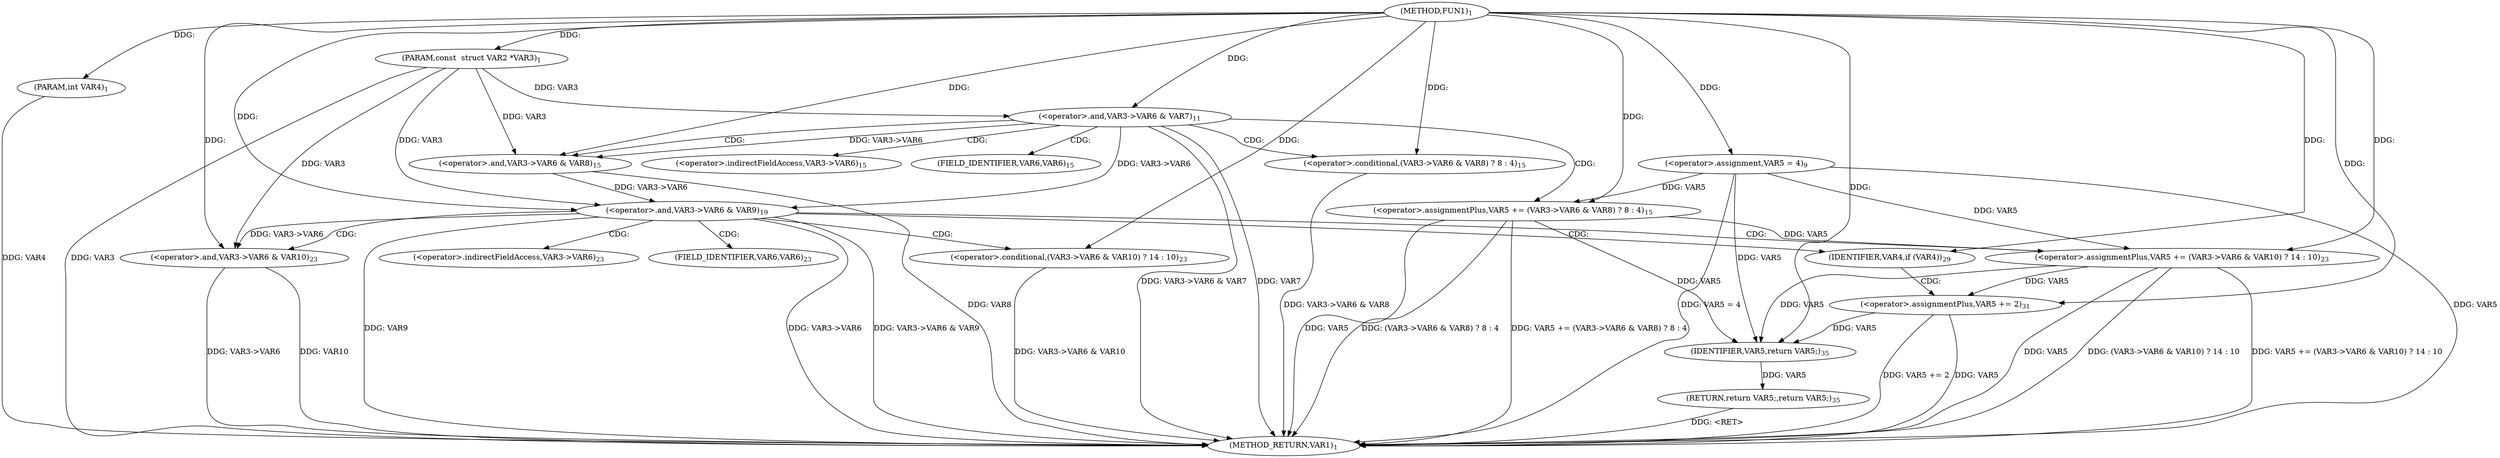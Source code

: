 digraph "FUN1" {  
"8" [label = <(METHOD,FUN1)<SUB>1</SUB>> ]
"58" [label = <(METHOD_RETURN,VAR1)<SUB>1</SUB>> ]
"9" [label = <(PARAM,const  struct VAR2 *VAR3)<SUB>1</SUB>> ]
"10" [label = <(PARAM,int VAR4)<SUB>1</SUB>> ]
"13" [label = <(&lt;operator&gt;.assignment,VAR5 = 4)<SUB>9</SUB>> ]
"56" [label = <(RETURN,return VAR5;,return VAR5;)<SUB>35</SUB>> ]
"17" [label = <(&lt;operator&gt;.and,VAR3-&gt;VAR6 &amp; VAR7)<SUB>11</SUB>> ]
"34" [label = <(&lt;operator&gt;.and,VAR3-&gt;VAR6 &amp; VAR9)<SUB>19</SUB>> ]
"57" [label = <(IDENTIFIER,VAR5,return VAR5;)<SUB>35</SUB>> ]
"23" [label = <(&lt;operator&gt;.assignmentPlus,VAR5 += (VAR3-&gt;VAR6 &amp; VAR8) ? 8 : 4)<SUB>15</SUB>> ]
"40" [label = <(&lt;operator&gt;.assignmentPlus,VAR5 += (VAR3-&gt;VAR6 &amp; VAR10) ? 14 : 10)<SUB>23</SUB>> ]
"51" [label = <(IDENTIFIER,VAR4,if (VAR4))<SUB>29</SUB>> ]
"25" [label = <(&lt;operator&gt;.conditional,(VAR3-&gt;VAR6 &amp; VAR8) ? 8 : 4)<SUB>15</SUB>> ]
"42" [label = <(&lt;operator&gt;.conditional,(VAR3-&gt;VAR6 &amp; VAR10) ? 14 : 10)<SUB>23</SUB>> ]
"53" [label = <(&lt;operator&gt;.assignmentPlus,VAR5 += 2)<SUB>31</SUB>> ]
"26" [label = <(&lt;operator&gt;.and,VAR3-&gt;VAR6 &amp; VAR8)<SUB>15</SUB>> ]
"43" [label = <(&lt;operator&gt;.and,VAR3-&gt;VAR6 &amp; VAR10)<SUB>23</SUB>> ]
"27" [label = <(&lt;operator&gt;.indirectFieldAccess,VAR3-&gt;VAR6)<SUB>15</SUB>> ]
"44" [label = <(&lt;operator&gt;.indirectFieldAccess,VAR3-&gt;VAR6)<SUB>23</SUB>> ]
"29" [label = <(FIELD_IDENTIFIER,VAR6,VAR6)<SUB>15</SUB>> ]
"46" [label = <(FIELD_IDENTIFIER,VAR6,VAR6)<SUB>23</SUB>> ]
  "56" -> "58"  [ label = "DDG: &lt;RET&gt;"] 
  "9" -> "58"  [ label = "DDG: VAR3"] 
  "10" -> "58"  [ label = "DDG: VAR4"] 
  "13" -> "58"  [ label = "DDG: VAR5"] 
  "13" -> "58"  [ label = "DDG: VAR5 = 4"] 
  "17" -> "58"  [ label = "DDG: VAR3-&gt;VAR6 &amp; VAR7"] 
  "23" -> "58"  [ label = "DDG: VAR5"] 
  "25" -> "58"  [ label = "DDG: VAR3-&gt;VAR6 &amp; VAR8"] 
  "23" -> "58"  [ label = "DDG: (VAR3-&gt;VAR6 &amp; VAR8) ? 8 : 4"] 
  "23" -> "58"  [ label = "DDG: VAR5 += (VAR3-&gt;VAR6 &amp; VAR8) ? 8 : 4"] 
  "34" -> "58"  [ label = "DDG: VAR3-&gt;VAR6"] 
  "34" -> "58"  [ label = "DDG: VAR3-&gt;VAR6 &amp; VAR9"] 
  "40" -> "58"  [ label = "DDG: VAR5"] 
  "43" -> "58"  [ label = "DDG: VAR3-&gt;VAR6"] 
  "42" -> "58"  [ label = "DDG: VAR3-&gt;VAR6 &amp; VAR10"] 
  "40" -> "58"  [ label = "DDG: (VAR3-&gt;VAR6 &amp; VAR10) ? 14 : 10"] 
  "40" -> "58"  [ label = "DDG: VAR5 += (VAR3-&gt;VAR6 &amp; VAR10) ? 14 : 10"] 
  "53" -> "58"  [ label = "DDG: VAR5"] 
  "53" -> "58"  [ label = "DDG: VAR5 += 2"] 
  "17" -> "58"  [ label = "DDG: VAR7"] 
  "26" -> "58"  [ label = "DDG: VAR8"] 
  "34" -> "58"  [ label = "DDG: VAR9"] 
  "43" -> "58"  [ label = "DDG: VAR10"] 
  "8" -> "9"  [ label = "DDG: "] 
  "8" -> "10"  [ label = "DDG: "] 
  "8" -> "13"  [ label = "DDG: "] 
  "57" -> "56"  [ label = "DDG: VAR5"] 
  "23" -> "57"  [ label = "DDG: VAR5"] 
  "13" -> "57"  [ label = "DDG: VAR5"] 
  "40" -> "57"  [ label = "DDG: VAR5"] 
  "53" -> "57"  [ label = "DDG: VAR5"] 
  "8" -> "57"  [ label = "DDG: "] 
  "9" -> "17"  [ label = "DDG: VAR3"] 
  "8" -> "17"  [ label = "DDG: "] 
  "8" -> "23"  [ label = "DDG: "] 
  "9" -> "34"  [ label = "DDG: VAR3"] 
  "17" -> "34"  [ label = "DDG: VAR3-&gt;VAR6"] 
  "26" -> "34"  [ label = "DDG: VAR3-&gt;VAR6"] 
  "8" -> "34"  [ label = "DDG: "] 
  "8" -> "40"  [ label = "DDG: "] 
  "13" -> "23"  [ label = "DDG: VAR5"] 
  "13" -> "40"  [ label = "DDG: VAR5"] 
  "23" -> "40"  [ label = "DDG: VAR5"] 
  "8" -> "51"  [ label = "DDG: "] 
  "8" -> "25"  [ label = "DDG: "] 
  "8" -> "42"  [ label = "DDG: "] 
  "8" -> "53"  [ label = "DDG: "] 
  "9" -> "26"  [ label = "DDG: VAR3"] 
  "17" -> "26"  [ label = "DDG: VAR3-&gt;VAR6"] 
  "8" -> "26"  [ label = "DDG: "] 
  "9" -> "43"  [ label = "DDG: VAR3"] 
  "34" -> "43"  [ label = "DDG: VAR3-&gt;VAR6"] 
  "8" -> "43"  [ label = "DDG: "] 
  "40" -> "53"  [ label = "DDG: VAR5"] 
  "17" -> "26"  [ label = "CDG: "] 
  "17" -> "23"  [ label = "CDG: "] 
  "17" -> "25"  [ label = "CDG: "] 
  "17" -> "27"  [ label = "CDG: "] 
  "17" -> "29"  [ label = "CDG: "] 
  "34" -> "42"  [ label = "CDG: "] 
  "34" -> "51"  [ label = "CDG: "] 
  "34" -> "46"  [ label = "CDG: "] 
  "34" -> "40"  [ label = "CDG: "] 
  "34" -> "44"  [ label = "CDG: "] 
  "34" -> "43"  [ label = "CDG: "] 
  "51" -> "53"  [ label = "CDG: "] 
}
